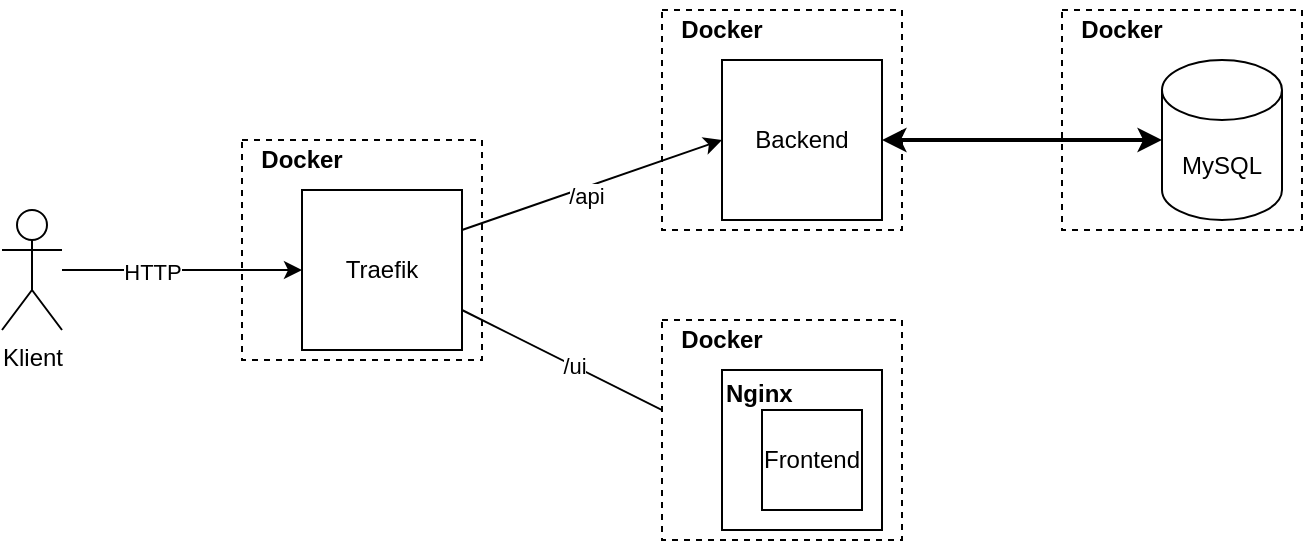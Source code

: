 <mxfile version="24.7.8">
  <diagram name="Page-1" id="qx0VcinC7sCg0-y8WMt9">
    <mxGraphModel dx="989" dy="597" grid="1" gridSize="10" guides="1" tooltips="1" connect="1" arrows="1" fold="1" page="1" pageScale="1" pageWidth="827" pageHeight="1169" math="0" shadow="0">
      <root>
        <mxCell id="0" />
        <mxCell id="1" parent="0" />
        <mxCell id="yfU7LFE_lLfFCDfNZ86E-22" value="" style="group;rounded=0;" vertex="1" connectable="0" parent="1">
          <mxGeometry x="160" y="105" width="120" height="115" as="geometry" />
        </mxCell>
        <mxCell id="yfU7LFE_lLfFCDfNZ86E-23" value="" style="rounded=0;whiteSpace=wrap;html=1;dashed=1;" vertex="1" parent="yfU7LFE_lLfFCDfNZ86E-22">
          <mxGeometry y="5" width="120" height="110" as="geometry" />
        </mxCell>
        <mxCell id="yfU7LFE_lLfFCDfNZ86E-24" value="&lt;div&gt;Traefik&lt;/div&gt;" style="whiteSpace=wrap;html=1;aspect=fixed;rounded=0;" vertex="1" parent="yfU7LFE_lLfFCDfNZ86E-22">
          <mxGeometry x="30" y="30" width="80" height="80" as="geometry" />
        </mxCell>
        <mxCell id="yfU7LFE_lLfFCDfNZ86E-25" value="&lt;b&gt;Docker&lt;/b&gt;" style="text;html=1;align=center;verticalAlign=middle;whiteSpace=wrap;rounded=0;" vertex="1" parent="yfU7LFE_lLfFCDfNZ86E-22">
          <mxGeometry width="60" height="30" as="geometry" />
        </mxCell>
        <mxCell id="yfU7LFE_lLfFCDfNZ86E-28" style="edgeStyle=orthogonalEdgeStyle;rounded=0;orthogonalLoop=1;jettySize=auto;html=1;entryX=0;entryY=0.5;entryDx=0;entryDy=0;" edge="1" parent="1" source="yfU7LFE_lLfFCDfNZ86E-1" target="yfU7LFE_lLfFCDfNZ86E-24">
          <mxGeometry relative="1" as="geometry" />
        </mxCell>
        <mxCell id="yfU7LFE_lLfFCDfNZ86E-29" value="HTTP" style="edgeLabel;html=1;align=center;verticalAlign=middle;resizable=0;points=[];rounded=0;" vertex="1" connectable="0" parent="yfU7LFE_lLfFCDfNZ86E-28">
          <mxGeometry x="-0.259" y="-1" relative="1" as="geometry">
            <mxPoint as="offset" />
          </mxGeometry>
        </mxCell>
        <mxCell id="yfU7LFE_lLfFCDfNZ86E-1" value="Klient" style="shape=umlActor;verticalLabelPosition=bottom;verticalAlign=top;html=1;outlineConnect=0;rounded=0;" vertex="1" parent="1">
          <mxGeometry x="40" y="145" width="30" height="60" as="geometry" />
        </mxCell>
        <mxCell id="yfU7LFE_lLfFCDfNZ86E-17" value="" style="group;rounded=0;" vertex="1" connectable="0" parent="1">
          <mxGeometry x="370" y="40" width="120" height="115" as="geometry" />
        </mxCell>
        <mxCell id="yfU7LFE_lLfFCDfNZ86E-14" value="" style="rounded=0;whiteSpace=wrap;html=1;dashed=1;" vertex="1" parent="yfU7LFE_lLfFCDfNZ86E-17">
          <mxGeometry y="5" width="120" height="110" as="geometry" />
        </mxCell>
        <mxCell id="yfU7LFE_lLfFCDfNZ86E-15" value="Backend" style="whiteSpace=wrap;html=1;aspect=fixed;rounded=0;" vertex="1" parent="yfU7LFE_lLfFCDfNZ86E-17">
          <mxGeometry x="30" y="30" width="80" height="80" as="geometry" />
        </mxCell>
        <mxCell id="yfU7LFE_lLfFCDfNZ86E-16" value="&lt;b&gt;Docker&lt;/b&gt;" style="text;html=1;align=center;verticalAlign=middle;whiteSpace=wrap;rounded=0;" vertex="1" parent="yfU7LFE_lLfFCDfNZ86E-17">
          <mxGeometry width="60" height="30" as="geometry" />
        </mxCell>
        <mxCell id="yfU7LFE_lLfFCDfNZ86E-26" style="rounded=0;orthogonalLoop=1;jettySize=auto;html=1;exitX=1;exitY=0.25;exitDx=0;exitDy=0;entryX=0;entryY=0.5;entryDx=0;entryDy=0;" edge="1" parent="1" source="yfU7LFE_lLfFCDfNZ86E-24" target="yfU7LFE_lLfFCDfNZ86E-15">
          <mxGeometry relative="1" as="geometry" />
        </mxCell>
        <mxCell id="yfU7LFE_lLfFCDfNZ86E-30" value="/api" style="edgeLabel;html=1;align=center;verticalAlign=middle;resizable=0;points=[];rounded=0;" vertex="1" connectable="0" parent="yfU7LFE_lLfFCDfNZ86E-26">
          <mxGeometry x="-0.08" y="-4" relative="1" as="geometry">
            <mxPoint as="offset" />
          </mxGeometry>
        </mxCell>
        <mxCell id="yfU7LFE_lLfFCDfNZ86E-27" style="rounded=0;orthogonalLoop=1;jettySize=auto;html=1;exitX=1;exitY=0.75;exitDx=0;exitDy=0;entryX=0;entryY=0.5;entryDx=0;entryDy=0;" edge="1" parent="1" source="yfU7LFE_lLfFCDfNZ86E-24" target="yfU7LFE_lLfFCDfNZ86E-20">
          <mxGeometry relative="1" as="geometry" />
        </mxCell>
        <mxCell id="yfU7LFE_lLfFCDfNZ86E-31" value="&lt;div&gt;/ui&lt;/div&gt;" style="edgeLabel;html=1;align=center;verticalAlign=middle;resizable=0;points=[];rounded=0;" vertex="1" connectable="0" parent="yfU7LFE_lLfFCDfNZ86E-27">
          <mxGeometry x="-0.261" relative="1" as="geometry">
            <mxPoint as="offset" />
          </mxGeometry>
        </mxCell>
        <mxCell id="yfU7LFE_lLfFCDfNZ86E-33" value="" style="group;rounded=0;" vertex="1" connectable="0" parent="1">
          <mxGeometry x="370" y="195" width="120" height="115" as="geometry" />
        </mxCell>
        <mxCell id="yfU7LFE_lLfFCDfNZ86E-19" value="" style="rounded=0;whiteSpace=wrap;html=1;dashed=1;" vertex="1" parent="yfU7LFE_lLfFCDfNZ86E-33">
          <mxGeometry y="5" width="120" height="110" as="geometry" />
        </mxCell>
        <mxCell id="yfU7LFE_lLfFCDfNZ86E-21" value="&lt;b&gt;Docker&lt;/b&gt;" style="text;html=1;align=center;verticalAlign=middle;whiteSpace=wrap;rounded=0;" vertex="1" parent="yfU7LFE_lLfFCDfNZ86E-33">
          <mxGeometry width="60" height="30" as="geometry" />
        </mxCell>
        <mxCell id="yfU7LFE_lLfFCDfNZ86E-32" value="&lt;div align=&quot;left&quot;&gt;&lt;b&gt;Nginx&lt;/b&gt;&lt;/div&gt;&lt;div align=&quot;left&quot;&gt;&lt;b&gt;&lt;br&gt;&lt;/b&gt;&lt;/div&gt;&lt;div align=&quot;left&quot;&gt;&lt;b&gt;&lt;br&gt;&lt;/b&gt;&lt;/div&gt;&lt;div align=&quot;left&quot;&gt;&lt;b&gt;&lt;br&gt;&lt;/b&gt;&lt;/div&gt;&lt;div align=&quot;left&quot;&gt;&lt;b&gt;&lt;br&gt;&lt;/b&gt;&lt;/div&gt;" style="whiteSpace=wrap;html=1;aspect=fixed;align=left;rounded=0;" vertex="1" parent="yfU7LFE_lLfFCDfNZ86E-33">
          <mxGeometry x="30" y="30" width="80" height="80" as="geometry" />
        </mxCell>
        <mxCell id="yfU7LFE_lLfFCDfNZ86E-20" value="Frontend" style="whiteSpace=wrap;html=1;aspect=fixed;rounded=0;" vertex="1" parent="yfU7LFE_lLfFCDfNZ86E-33">
          <mxGeometry x="50" y="50" width="50" height="50" as="geometry" />
        </mxCell>
        <mxCell id="yfU7LFE_lLfFCDfNZ86E-41" value="" style="group;rounded=0;" vertex="1" connectable="0" parent="1">
          <mxGeometry x="570" y="40" width="120" height="115" as="geometry" />
        </mxCell>
        <mxCell id="yfU7LFE_lLfFCDfNZ86E-35" value="" style="rounded=0;whiteSpace=wrap;html=1;dashed=1;container=0;" vertex="1" parent="yfU7LFE_lLfFCDfNZ86E-41">
          <mxGeometry y="5" width="120" height="110" as="geometry" />
        </mxCell>
        <mxCell id="yfU7LFE_lLfFCDfNZ86E-38" value="MySQL" style="shape=cylinder3;whiteSpace=wrap;html=1;boundedLbl=1;backgroundOutline=1;size=15;rounded=0;" vertex="1" parent="yfU7LFE_lLfFCDfNZ86E-41">
          <mxGeometry x="50" y="30" width="60" height="80" as="geometry" />
        </mxCell>
        <mxCell id="yfU7LFE_lLfFCDfNZ86E-37" value="&lt;b&gt;Docker&lt;/b&gt;" style="text;html=1;align=center;verticalAlign=middle;whiteSpace=wrap;rounded=0;container=0;" vertex="1" parent="yfU7LFE_lLfFCDfNZ86E-41">
          <mxGeometry width="60" height="30" as="geometry" />
        </mxCell>
        <mxCell id="yfU7LFE_lLfFCDfNZ86E-42" style="edgeStyle=orthogonalEdgeStyle;rounded=0;orthogonalLoop=1;jettySize=auto;html=1;exitX=1;exitY=0.5;exitDx=0;exitDy=0;entryX=0;entryY=0.5;entryDx=0;entryDy=0;entryPerimeter=0;startArrow=classic;startFill=1;shadow=0;flowAnimation=0;strokeWidth=2;" edge="1" parent="1" source="yfU7LFE_lLfFCDfNZ86E-15" target="yfU7LFE_lLfFCDfNZ86E-38">
          <mxGeometry relative="1" as="geometry" />
        </mxCell>
      </root>
    </mxGraphModel>
  </diagram>
</mxfile>

